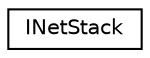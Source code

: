 digraph "Graphical Class Hierarchy"
{
 // LATEX_PDF_SIZE
  edge [fontname="Helvetica",fontsize="10",labelfontname="Helvetica",labelfontsize="10"];
  node [fontname="Helvetica",fontsize="10",shape=record];
  rankdir="LR";
  Node0 [label="INetStack",height=0.2,width=0.4,color="black", fillcolor="white", style="filled",URL="$struct_i_net_stack.html",tooltip="Struct interface to NSC stack."];
}
